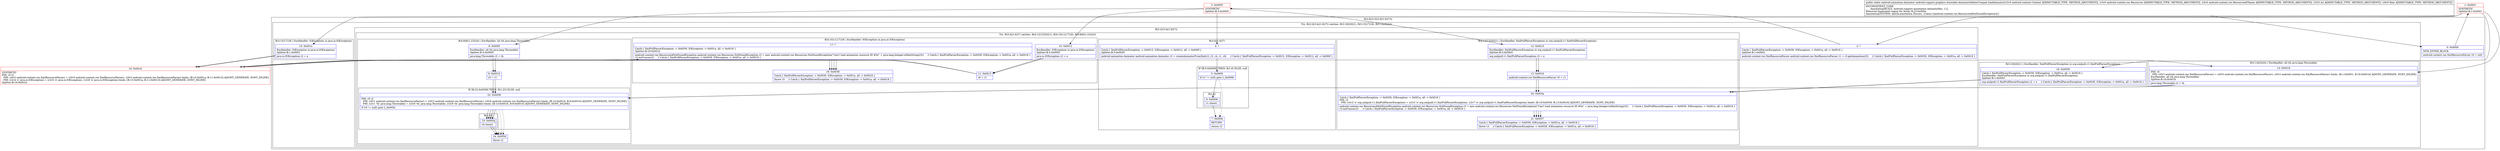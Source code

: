 digraph "CFG forandroid.support.graphics.drawable.AnimatorInflaterCompat.loadAnimator(Landroid\/content\/Context;Landroid\/content\/res\/Resources;Landroid\/content\/res\/Resources$Theme;IF)Landroid\/animation\/Animator;" {
subgraph cluster_Region_4885563 {
label = "R(2:0|(2:2|(3:4|(1:6)|7)))";
node [shape=record,color=blue];
Node_0 [shape=record,label="{0\:\ 0x0000|MTH_ENTER_BLOCK\l|android.content.res.XmlResourceParser r0 = null\l}"];
subgraph cluster_TryCatchRegion_1588525639 {
label = "Try: R(2:2|(3:4|(1:6)|7)) catches: R(3:19|20|21), R(3:15|17|18), R(3:14|(0)|24)";
node [shape=record,color=blue];
subgraph cluster_Region_279768993 {
label = "R(2:2|(3:4|(1:6)|7))";
node [shape=record,color=blue];
Node_2 [shape=record,label="{2\:\ ?|Catch:\{ XmlPullParserException \-\> 0x0039, IOException \-\> 0x001a, all \-\> 0x0018 \}\lSplitter:B:1:0x0001\l|android.content.res.XmlResourceParser android.content.res.XmlResourceParser r1 = r3.getAnimation(r5)     \/\/ Catch:\{ XmlPullParserException \-\> 0x0039, IOException \-\> 0x001a, all \-\> 0x0018 \}\l}"];
subgraph cluster_TryCatchRegion_1528462349 {
label = "Try: R(3:4|(1:6)|7) catches: R(4:12|13|20|21), R(4:10|11|17|18), R(4:8|9|(1:23)|24)";
node [shape=record,color=blue];
subgraph cluster_Region_1790529235 {
label = "R(3:4|(1:6)|7)";
node [shape=record,color=blue];
Node_4 [shape=record,label="{4\:\ ?|Catch:\{ XmlPullParserException \-\> 0x0015, IOException \-\> 0x0012, all \-\> 0x000f \}\lSplitter:B:3:0x0005\l|android.animation.Animator android.animation.Animator r2 = createAnimatorFromXml(r2, r3, r4, r1, r6)     \/\/ Catch:\{ XmlPullParserException \-\> 0x0015, IOException \-\> 0x0012, all \-\> 0x000f \}\l}"];
subgraph cluster_IfRegion_1046352565 {
label = "IF [B:5:0x0009] THEN: R(1:6) ELSE: null";
node [shape=record,color=blue];
Node_5 [shape=record,label="{5\:\ 0x0009|if (r1 != null) goto L_0x000b\l}"];
subgraph cluster_Region_1994025343 {
label = "R(1:6)";
node [shape=record,color=blue];
Node_6 [shape=record,label="{6\:\ 0x000b|r1.close()\l}"];
}
}
Node_7 [shape=record,label="{7\:\ 0x000e|RETURN\l|return r2\l}"];
}
subgraph cluster_Region_709493947 {
label = "R(4:12|13|20|21) | ExcHandler: XmlPullParserException (e org.xmlpull.v1.XmlPullParserException)\l";
node [shape=record,color=blue];
Node_12 [shape=record,label="{12\:\ 0x0015|ExcHandler: XmlPullParserException (e org.xmlpull.v1.XmlPullParserException)\lSplitter:B:3:0x0005\l|org.xmlpull.v1.XmlPullParserException r2 = e\l}"];
Node_13 [shape=record,label="{13\:\ 0x0016|android.content.res.XmlResourceParser r0 = r1\l}"];
Node_20 [shape=record,label="{20\:\ 0x003a|Catch:\{ XmlPullParserException \-\> 0x0039, IOException \-\> 0x001a, all \-\> 0x0018 \}\lPHI: r2 \l  PHI: (r2v2 'e' org.xmlpull.v1.XmlPullParserException) = (r2v3 'e' org.xmlpull.v1.XmlPullParserException), (r2v7 'e' org.xmlpull.v1.XmlPullParserException) binds: [B:19:0x0039, B:13:0x0016] A[DONT_GENERATE, DONT_INLINE]\l|android.content.res.Resources$NotFoundException android.content.res.Resources.NotFoundException r3 = new android.content.res.Resources.NotFoundException(\"Can't load animation resource ID #0x\" + java.lang.Integer.toHexString(r5))     \/\/ Catch:\{ XmlPullParserException \-\> 0x0039, IOException \-\> 0x001a, all \-\> 0x0018 \}\lr3.initCause(r2)     \/\/ Catch:\{ XmlPullParserException \-\> 0x0039, IOException \-\> 0x001a, all \-\> 0x0018 \}\l}"];
Node_21 [shape=record,label="{21\:\ 0x0057|Catch:\{ XmlPullParserException \-\> 0x0039, IOException \-\> 0x001a, all \-\> 0x0018 \}\l|throw r3     \/\/ Catch:\{ XmlPullParserException \-\> 0x0039, IOException \-\> 0x001a, all \-\> 0x0018 \}\l}"];
}
subgraph cluster_Region_596347608 {
label = "R(4:10|11|17|18) | ExcHandler: IOException (e java.io.IOException)\l";
node [shape=record,color=blue];
Node_10 [shape=record,label="{10\:\ 0x0012|ExcHandler: IOException (e java.io.IOException)\lSplitter:B:3:0x0005\l|java.io.IOException r2 = e\l}"];
Node_11 [shape=record,label="{11\:\ 0x0013|r0 = r1\l}"];
Node_17 [shape=record,label="{17\:\ ?|Catch:\{ XmlPullParserException \-\> 0x0039, IOException \-\> 0x001a, all \-\> 0x0018 \}\lSplitter:B:16:0x001b\l|android.content.res.Resources$NotFoundException android.content.res.Resources.NotFoundException r3 = new android.content.res.Resources.NotFoundException(\"Can't load animation resource ID #0x\" + java.lang.Integer.toHexString(r5))     \/\/ Catch:\{ XmlPullParserException \-\> 0x0039, IOException \-\> 0x001a, all \-\> 0x0018 \}\lr3.initCause(r2)     \/\/ Catch:\{ XmlPullParserException \-\> 0x0039, IOException \-\> 0x001a, all \-\> 0x0018 \}\l}"];
Node_18 [shape=record,label="{18\:\ 0x0038|Catch:\{ XmlPullParserException \-\> 0x0039, IOException \-\> 0x001a, all \-\> 0x0018 \}\l|throw r3     \/\/ Catch:\{ XmlPullParserException \-\> 0x0039, IOException \-\> 0x001a, all \-\> 0x0018 \}\l}"];
}
subgraph cluster_Region_960103038 {
label = "R(4:8|9|(1:23)|24) | ExcHandler: all (th java.lang.Throwable)\l";
node [shape=record,color=blue];
Node_8 [shape=record,label="{8\:\ 0x000f|ExcHandler: all (th java.lang.Throwable)\lSplitter:B:3:0x0005\l|java.lang.Throwable r2 = th\l}"];
Node_9 [shape=record,label="{9\:\ 0x0010|r0 = r1\l}"];
subgraph cluster_IfRegion_1750545700 {
label = "IF [B:22:0x0058] THEN: R(1:23) ELSE: null";
node [shape=record,color=blue];
Node_22 [shape=record,label="{22\:\ 0x0058|PHI: r0 r2 \l  PHI: (r0v1 android.content.res.XmlResourceParser) = (r0v3 android.content.res.XmlResourceParser), (r0v6 android.content.res.XmlResourceParser) binds: [B:14:0x0018, B:9:0x0010] A[DONT_GENERATE, DONT_INLINE]\l  PHI: (r2v1 'th' java.lang.Throwable) = (r2v6 'th' java.lang.Throwable), (r2v9 'th' java.lang.Throwable) binds: [B:14:0x0018, B:9:0x0010] A[DONT_GENERATE, DONT_INLINE]\l|if (r0 != null) goto L_0x005a\l}"];
subgraph cluster_Region_1017665345 {
label = "R(1:23)";
node [shape=record,color=blue];
Node_23 [shape=record,label="{23\:\ 0x005a|r0.close()\l}"];
}
}
Node_24 [shape=record,label="{24\:\ 0x005d|throw r2\l}"];
}
}
}
subgraph cluster_Region_2078665411 {
label = "R(3:19|20|21) | ExcHandler: XmlPullParserException (e org.xmlpull.v1.XmlPullParserException)\l";
node [shape=record,color=blue];
Node_19 [shape=record,label="{19\:\ 0x0039|Catch:\{ XmlPullParserException \-\> 0x0039, IOException \-\> 0x001a, all \-\> 0x0018 \}\lExcHandler: XmlPullParserException (e org.xmlpull.v1.XmlPullParserException)\lSplitter:B:1:0x0001\l|org.xmlpull.v1.XmlPullParserException r2 = e     \/\/ Catch:\{ XmlPullParserException \-\> 0x0039, IOException \-\> 0x001a, all \-\> 0x0018 \}\l}"];
Node_20 [shape=record,label="{20\:\ 0x003a|Catch:\{ XmlPullParserException \-\> 0x0039, IOException \-\> 0x001a, all \-\> 0x0018 \}\lPHI: r2 \l  PHI: (r2v2 'e' org.xmlpull.v1.XmlPullParserException) = (r2v3 'e' org.xmlpull.v1.XmlPullParserException), (r2v7 'e' org.xmlpull.v1.XmlPullParserException) binds: [B:19:0x0039, B:13:0x0016] A[DONT_GENERATE, DONT_INLINE]\l|android.content.res.Resources$NotFoundException android.content.res.Resources.NotFoundException r3 = new android.content.res.Resources.NotFoundException(\"Can't load animation resource ID #0x\" + java.lang.Integer.toHexString(r5))     \/\/ Catch:\{ XmlPullParserException \-\> 0x0039, IOException \-\> 0x001a, all \-\> 0x0018 \}\lr3.initCause(r2)     \/\/ Catch:\{ XmlPullParserException \-\> 0x0039, IOException \-\> 0x001a, all \-\> 0x0018 \}\l}"];
Node_21 [shape=record,label="{21\:\ 0x0057|Catch:\{ XmlPullParserException \-\> 0x0039, IOException \-\> 0x001a, all \-\> 0x0018 \}\l|throw r3     \/\/ Catch:\{ XmlPullParserException \-\> 0x0039, IOException \-\> 0x001a, all \-\> 0x0018 \}\l}"];
}
subgraph cluster_Region_92907681 {
label = "R(3:15|17|18) | ExcHandler: IOException (e java.io.IOException)\l";
node [shape=record,color=blue];
Node_15 [shape=record,label="{15\:\ 0x001a|ExcHandler: IOException (e java.io.IOException)\lSplitter:B:1:0x0001\l|java.io.IOException r2 = e\l}"];
Node_17 [shape=record,label="{17\:\ ?|Catch:\{ XmlPullParserException \-\> 0x0039, IOException \-\> 0x001a, all \-\> 0x0018 \}\lSplitter:B:16:0x001b\l|android.content.res.Resources$NotFoundException android.content.res.Resources.NotFoundException r3 = new android.content.res.Resources.NotFoundException(\"Can't load animation resource ID #0x\" + java.lang.Integer.toHexString(r5))     \/\/ Catch:\{ XmlPullParserException \-\> 0x0039, IOException \-\> 0x001a, all \-\> 0x0018 \}\lr3.initCause(r2)     \/\/ Catch:\{ XmlPullParserException \-\> 0x0039, IOException \-\> 0x001a, all \-\> 0x0018 \}\l}"];
Node_18 [shape=record,label="{18\:\ 0x0038|Catch:\{ XmlPullParserException \-\> 0x0039, IOException \-\> 0x001a, all \-\> 0x0018 \}\l|throw r3     \/\/ Catch:\{ XmlPullParserException \-\> 0x0039, IOException \-\> 0x001a, all \-\> 0x0018 \}\l}"];
}
subgraph cluster_Region_294423132 {
label = "R(3:14|(0)|24) | ExcHandler: all (th java.lang.Throwable)\l";
node [shape=record,color=blue];
Node_14 [shape=record,label="{14\:\ 0x0018|PHI: r0 \l  PHI: (r0v3 android.content.res.XmlResourceParser) = (r0v0 android.content.res.XmlResourceParser), (r0v2 android.content.res.XmlResourceParser) binds: [B:1:0x0001, B:16:0x001b] A[DONT_GENERATE, DONT_INLINE]\lExcHandler: all (th java.lang.Throwable)\lSplitter:B:16:0x001b\l|java.lang.Throwable r2 = th\l}"];
subgraph cluster_IfRegion_1133168454 {
label = "IF [B:22:0x0058] THEN: R(0) ELSE: null";
node [shape=record,color=blue];
Node_22 [shape=record,label="{22\:\ 0x0058|PHI: r0 r2 \l  PHI: (r0v1 android.content.res.XmlResourceParser) = (r0v3 android.content.res.XmlResourceParser), (r0v6 android.content.res.XmlResourceParser) binds: [B:14:0x0018, B:9:0x0010] A[DONT_GENERATE, DONT_INLINE]\l  PHI: (r2v1 'th' java.lang.Throwable) = (r2v6 'th' java.lang.Throwable), (r2v9 'th' java.lang.Throwable) binds: [B:14:0x0018, B:9:0x0010] A[DONT_GENERATE, DONT_INLINE]\l|if (r0 != null) goto L_0x005a\l}"];
subgraph cluster_Region_932675265 {
label = "R(0)";
node [shape=record,color=blue];
}
}
Node_24 [shape=record,label="{24\:\ 0x005d|throw r2\l}"];
}
}
}
subgraph cluster_Region_2078665411 {
label = "R(3:19|20|21) | ExcHandler: XmlPullParserException (e org.xmlpull.v1.XmlPullParserException)\l";
node [shape=record,color=blue];
Node_19 [shape=record,label="{19\:\ 0x0039|Catch:\{ XmlPullParserException \-\> 0x0039, IOException \-\> 0x001a, all \-\> 0x0018 \}\lExcHandler: XmlPullParserException (e org.xmlpull.v1.XmlPullParserException)\lSplitter:B:1:0x0001\l|org.xmlpull.v1.XmlPullParserException r2 = e     \/\/ Catch:\{ XmlPullParserException \-\> 0x0039, IOException \-\> 0x001a, all \-\> 0x0018 \}\l}"];
Node_20 [shape=record,label="{20\:\ 0x003a|Catch:\{ XmlPullParserException \-\> 0x0039, IOException \-\> 0x001a, all \-\> 0x0018 \}\lPHI: r2 \l  PHI: (r2v2 'e' org.xmlpull.v1.XmlPullParserException) = (r2v3 'e' org.xmlpull.v1.XmlPullParserException), (r2v7 'e' org.xmlpull.v1.XmlPullParserException) binds: [B:19:0x0039, B:13:0x0016] A[DONT_GENERATE, DONT_INLINE]\l|android.content.res.Resources$NotFoundException android.content.res.Resources.NotFoundException r3 = new android.content.res.Resources.NotFoundException(\"Can't load animation resource ID #0x\" + java.lang.Integer.toHexString(r5))     \/\/ Catch:\{ XmlPullParserException \-\> 0x0039, IOException \-\> 0x001a, all \-\> 0x0018 \}\lr3.initCause(r2)     \/\/ Catch:\{ XmlPullParserException \-\> 0x0039, IOException \-\> 0x001a, all \-\> 0x0018 \}\l}"];
Node_21 [shape=record,label="{21\:\ 0x0057|Catch:\{ XmlPullParserException \-\> 0x0039, IOException \-\> 0x001a, all \-\> 0x0018 \}\l|throw r3     \/\/ Catch:\{ XmlPullParserException \-\> 0x0039, IOException \-\> 0x001a, all \-\> 0x0018 \}\l}"];
}
subgraph cluster_Region_92907681 {
label = "R(3:15|17|18) | ExcHandler: IOException (e java.io.IOException)\l";
node [shape=record,color=blue];
Node_15 [shape=record,label="{15\:\ 0x001a|ExcHandler: IOException (e java.io.IOException)\lSplitter:B:1:0x0001\l|java.io.IOException r2 = e\l}"];
Node_17 [shape=record,label="{17\:\ ?|Catch:\{ XmlPullParserException \-\> 0x0039, IOException \-\> 0x001a, all \-\> 0x0018 \}\lSplitter:B:16:0x001b\l|android.content.res.Resources$NotFoundException android.content.res.Resources.NotFoundException r3 = new android.content.res.Resources.NotFoundException(\"Can't load animation resource ID #0x\" + java.lang.Integer.toHexString(r5))     \/\/ Catch:\{ XmlPullParserException \-\> 0x0039, IOException \-\> 0x001a, all \-\> 0x0018 \}\lr3.initCause(r2)     \/\/ Catch:\{ XmlPullParserException \-\> 0x0039, IOException \-\> 0x001a, all \-\> 0x0018 \}\l}"];
Node_18 [shape=record,label="{18\:\ 0x0038|Catch:\{ XmlPullParserException \-\> 0x0039, IOException \-\> 0x001a, all \-\> 0x0018 \}\l|throw r3     \/\/ Catch:\{ XmlPullParserException \-\> 0x0039, IOException \-\> 0x001a, all \-\> 0x0018 \}\l}"];
}
subgraph cluster_Region_294423132 {
label = "R(3:14|(0)|24) | ExcHandler: all (th java.lang.Throwable)\l";
node [shape=record,color=blue];
Node_14 [shape=record,label="{14\:\ 0x0018|PHI: r0 \l  PHI: (r0v3 android.content.res.XmlResourceParser) = (r0v0 android.content.res.XmlResourceParser), (r0v2 android.content.res.XmlResourceParser) binds: [B:1:0x0001, B:16:0x001b] A[DONT_GENERATE, DONT_INLINE]\lExcHandler: all (th java.lang.Throwable)\lSplitter:B:16:0x001b\l|java.lang.Throwable r2 = th\l}"];
subgraph cluster_IfRegion_1133168454 {
label = "IF [B:22:0x0058] THEN: R(0) ELSE: null";
node [shape=record,color=blue];
Node_22 [shape=record,label="{22\:\ 0x0058|PHI: r0 r2 \l  PHI: (r0v1 android.content.res.XmlResourceParser) = (r0v3 android.content.res.XmlResourceParser), (r0v6 android.content.res.XmlResourceParser) binds: [B:14:0x0018, B:9:0x0010] A[DONT_GENERATE, DONT_INLINE]\l  PHI: (r2v1 'th' java.lang.Throwable) = (r2v6 'th' java.lang.Throwable), (r2v9 'th' java.lang.Throwable) binds: [B:14:0x0018, B:9:0x0010] A[DONT_GENERATE, DONT_INLINE]\l|if (r0 != null) goto L_0x005a\l}"];
subgraph cluster_Region_932675265 {
label = "R(0)";
node [shape=record,color=blue];
}
}
Node_24 [shape=record,label="{24\:\ 0x005d|throw r2\l}"];
}
subgraph cluster_Region_709493947 {
label = "R(4:12|13|20|21) | ExcHandler: XmlPullParserException (e org.xmlpull.v1.XmlPullParserException)\l";
node [shape=record,color=blue];
Node_12 [shape=record,label="{12\:\ 0x0015|ExcHandler: XmlPullParserException (e org.xmlpull.v1.XmlPullParserException)\lSplitter:B:3:0x0005\l|org.xmlpull.v1.XmlPullParserException r2 = e\l}"];
Node_13 [shape=record,label="{13\:\ 0x0016|android.content.res.XmlResourceParser r0 = r1\l}"];
Node_20 [shape=record,label="{20\:\ 0x003a|Catch:\{ XmlPullParserException \-\> 0x0039, IOException \-\> 0x001a, all \-\> 0x0018 \}\lPHI: r2 \l  PHI: (r2v2 'e' org.xmlpull.v1.XmlPullParserException) = (r2v3 'e' org.xmlpull.v1.XmlPullParserException), (r2v7 'e' org.xmlpull.v1.XmlPullParserException) binds: [B:19:0x0039, B:13:0x0016] A[DONT_GENERATE, DONT_INLINE]\l|android.content.res.Resources$NotFoundException android.content.res.Resources.NotFoundException r3 = new android.content.res.Resources.NotFoundException(\"Can't load animation resource ID #0x\" + java.lang.Integer.toHexString(r5))     \/\/ Catch:\{ XmlPullParserException \-\> 0x0039, IOException \-\> 0x001a, all \-\> 0x0018 \}\lr3.initCause(r2)     \/\/ Catch:\{ XmlPullParserException \-\> 0x0039, IOException \-\> 0x001a, all \-\> 0x0018 \}\l}"];
Node_21 [shape=record,label="{21\:\ 0x0057|Catch:\{ XmlPullParserException \-\> 0x0039, IOException \-\> 0x001a, all \-\> 0x0018 \}\l|throw r3     \/\/ Catch:\{ XmlPullParserException \-\> 0x0039, IOException \-\> 0x001a, all \-\> 0x0018 \}\l}"];
}
subgraph cluster_Region_596347608 {
label = "R(4:10|11|17|18) | ExcHandler: IOException (e java.io.IOException)\l";
node [shape=record,color=blue];
Node_10 [shape=record,label="{10\:\ 0x0012|ExcHandler: IOException (e java.io.IOException)\lSplitter:B:3:0x0005\l|java.io.IOException r2 = e\l}"];
Node_11 [shape=record,label="{11\:\ 0x0013|r0 = r1\l}"];
Node_17 [shape=record,label="{17\:\ ?|Catch:\{ XmlPullParserException \-\> 0x0039, IOException \-\> 0x001a, all \-\> 0x0018 \}\lSplitter:B:16:0x001b\l|android.content.res.Resources$NotFoundException android.content.res.Resources.NotFoundException r3 = new android.content.res.Resources.NotFoundException(\"Can't load animation resource ID #0x\" + java.lang.Integer.toHexString(r5))     \/\/ Catch:\{ XmlPullParserException \-\> 0x0039, IOException \-\> 0x001a, all \-\> 0x0018 \}\lr3.initCause(r2)     \/\/ Catch:\{ XmlPullParserException \-\> 0x0039, IOException \-\> 0x001a, all \-\> 0x0018 \}\l}"];
Node_18 [shape=record,label="{18\:\ 0x0038|Catch:\{ XmlPullParserException \-\> 0x0039, IOException \-\> 0x001a, all \-\> 0x0018 \}\l|throw r3     \/\/ Catch:\{ XmlPullParserException \-\> 0x0039, IOException \-\> 0x001a, all \-\> 0x0018 \}\l}"];
}
subgraph cluster_Region_960103038 {
label = "R(4:8|9|(1:23)|24) | ExcHandler: all (th java.lang.Throwable)\l";
node [shape=record,color=blue];
Node_8 [shape=record,label="{8\:\ 0x000f|ExcHandler: all (th java.lang.Throwable)\lSplitter:B:3:0x0005\l|java.lang.Throwable r2 = th\l}"];
Node_9 [shape=record,label="{9\:\ 0x0010|r0 = r1\l}"];
subgraph cluster_IfRegion_1750545700 {
label = "IF [B:22:0x0058] THEN: R(1:23) ELSE: null";
node [shape=record,color=blue];
Node_22 [shape=record,label="{22\:\ 0x0058|PHI: r0 r2 \l  PHI: (r0v1 android.content.res.XmlResourceParser) = (r0v3 android.content.res.XmlResourceParser), (r0v6 android.content.res.XmlResourceParser) binds: [B:14:0x0018, B:9:0x0010] A[DONT_GENERATE, DONT_INLINE]\l  PHI: (r2v1 'th' java.lang.Throwable) = (r2v6 'th' java.lang.Throwable), (r2v9 'th' java.lang.Throwable) binds: [B:14:0x0018, B:9:0x0010] A[DONT_GENERATE, DONT_INLINE]\l|if (r0 != null) goto L_0x005a\l}"];
subgraph cluster_Region_1017665345 {
label = "R(1:23)";
node [shape=record,color=blue];
Node_23 [shape=record,label="{23\:\ 0x005a|r0.close()\l}"];
}
}
Node_24 [shape=record,label="{24\:\ 0x005d|throw r2\l}"];
}
Node_1 [shape=record,color=red,label="{1\:\ 0x0001|SYNTHETIC\lSplitter:B:1:0x0001\l}"];
Node_3 [shape=record,color=red,label="{3\:\ 0x0005|SYNTHETIC\lSplitter:B:3:0x0005\l}"];
Node_16 [shape=record,color=red,label="{16\:\ 0x001b|SYNTHETIC\lPHI: r0 r2 \l  PHI: (r0v2 android.content.res.XmlResourceParser) = (r0v0 android.content.res.XmlResourceParser), (r0v5 android.content.res.XmlResourceParser) binds: [B:15:0x001a, B:11:0x0013] A[DONT_GENERATE, DONT_INLINE]\l  PHI: (r2v4 'e' java.io.IOException) = (r2v5 'e' java.io.IOException), (r2v8 'e' java.io.IOException) binds: [B:15:0x001a, B:11:0x0013] A[DONT_GENERATE, DONT_INLINE]\lSplitter:B:16:0x001b\l}"];
MethodNode[shape=record,label="{public static android.animation.Animator android.support.graphics.drawable.AnimatorInflaterCompat.loadAnimator((r2v0 android.content.Context A[IMMUTABLE_TYPE, METHOD_ARGUMENT]), (r3v0 android.content.res.Resources A[IMMUTABLE_TYPE, METHOD_ARGUMENT]), (r4v0 android.content.res.Resources$Theme A[IMMUTABLE_TYPE, METHOD_ARGUMENT]), (r5v0 int A[IMMUTABLE_TYPE, METHOD_ARGUMENT]), (r6v0 float A[IMMUTABLE_TYPE, METHOD_ARGUMENT]))  | INCONSISTENT_CODE\l, , , Annotation[BUILD, android.support.annotation.AnimatorRes, \{\}], \lRemoved duplicated region for block: B:23:0x005a \lAnnotation[SYSTEM, dalvik.annotation.Throws, \{value=[android.content.res.Resources$NotFoundException]\}]\l}"];
MethodNode -> Node_0;
Node_0 -> Node_1;
Node_2 -> Node_3;
Node_4 -> Node_5;
Node_5 -> Node_6;
Node_5 -> Node_7[style=dashed];
Node_6 -> Node_7;
Node_12 -> Node_13;
Node_13 -> Node_20;
Node_20 -> Node_21;
Node_10 -> Node_11;
Node_11 -> Node_16;
Node_17 -> Node_18;
Node_8 -> Node_9;
Node_9 -> Node_22;
Node_22 -> Node_23;
Node_22 -> Node_24[style=dashed];
Node_23 -> Node_24;
Node_19 -> Node_20;
Node_20 -> Node_21;
Node_15 -> Node_16;
Node_17 -> Node_18;
Node_14 -> Node_22;
Node_22 -> Node_23;
Node_22 -> Node_24[style=dashed];
Node_19 -> Node_20;
Node_20 -> Node_21;
Node_15 -> Node_16;
Node_17 -> Node_18;
Node_14 -> Node_22;
Node_22 -> Node_23;
Node_22 -> Node_24[style=dashed];
Node_12 -> Node_13;
Node_13 -> Node_20;
Node_20 -> Node_21;
Node_10 -> Node_11;
Node_11 -> Node_16;
Node_17 -> Node_18;
Node_8 -> Node_9;
Node_9 -> Node_22;
Node_22 -> Node_23;
Node_22 -> Node_24[style=dashed];
Node_23 -> Node_24;
Node_1 -> Node_2;
Node_1 -> Node_19;
Node_1 -> Node_15;
Node_1 -> Node_14;
Node_3 -> Node_4;
Node_3 -> Node_12;
Node_3 -> Node_10;
Node_3 -> Node_8;
Node_16 -> Node_17;
Node_16 -> Node_14;
}

